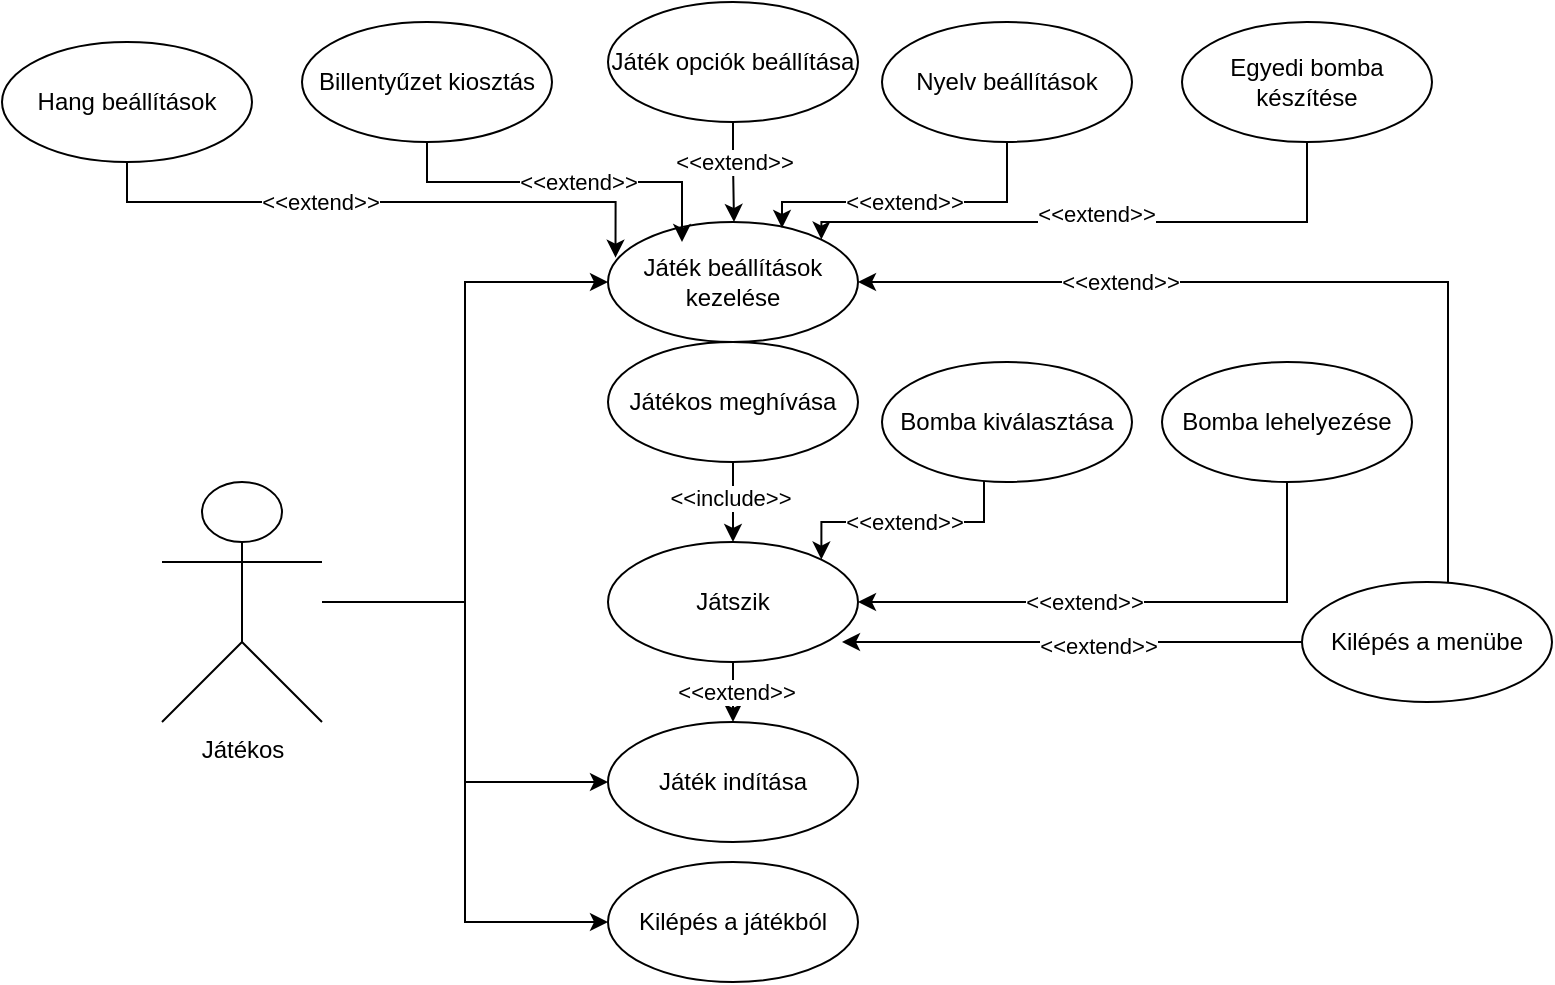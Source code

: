 <mxfile version="15.8.3" type="device"><diagram id="uwAeGVoHwwJIWvBZ46C9" name="Page-1"><mxGraphModel dx="1038" dy="547" grid="1" gridSize="10" guides="1" tooltips="1" connect="1" arrows="1" fold="1" page="1" pageScale="1" pageWidth="850" pageHeight="1100" math="0" shadow="0"><root><mxCell id="0"/><mxCell id="1" parent="0"/><mxCell id="lOZ3JmQpicmAUEqFQ7bj-13" style="edgeStyle=orthogonalEdgeStyle;rounded=0;orthogonalLoop=1;jettySize=auto;html=1;entryX=0;entryY=0.5;entryDx=0;entryDy=0;" parent="1" source="lOZ3JmQpicmAUEqFQ7bj-3" target="lOZ3JmQpicmAUEqFQ7bj-6" edge="1"><mxGeometry relative="1" as="geometry"/></mxCell><mxCell id="lOZ3JmQpicmAUEqFQ7bj-29" style="edgeStyle=orthogonalEdgeStyle;rounded=0;orthogonalLoop=1;jettySize=auto;html=1;entryX=0;entryY=0.5;entryDx=0;entryDy=0;" parent="1" source="lOZ3JmQpicmAUEqFQ7bj-3" target="lOZ3JmQpicmAUEqFQ7bj-28" edge="1"><mxGeometry relative="1" as="geometry"/></mxCell><mxCell id="fJTOjHhgwSykNpSh4Y3H-4" style="edgeStyle=orthogonalEdgeStyle;rounded=0;orthogonalLoop=1;jettySize=auto;html=1;entryX=0;entryY=0.5;entryDx=0;entryDy=0;" edge="1" parent="1" source="lOZ3JmQpicmAUEqFQ7bj-3" target="fJTOjHhgwSykNpSh4Y3H-3"><mxGeometry relative="1" as="geometry"/></mxCell><mxCell id="lOZ3JmQpicmAUEqFQ7bj-3" value="Játékos" style="shape=umlActor;verticalLabelPosition=bottom;verticalAlign=top;html=1;outlineConnect=0;" parent="1" vertex="1"><mxGeometry x="140" y="280" width="80" height="120" as="geometry"/></mxCell><mxCell id="lOZ3JmQpicmAUEqFQ7bj-6" value="Játék beállítások kezelése" style="ellipse;whiteSpace=wrap;html=1;" parent="1" vertex="1"><mxGeometry x="363" y="150" width="125" height="60" as="geometry"/></mxCell><mxCell id="fJTOjHhgwSykNpSh4Y3H-5" style="edgeStyle=orthogonalEdgeStyle;rounded=0;orthogonalLoop=1;jettySize=auto;html=1;entryX=0.5;entryY=0;entryDx=0;entryDy=0;" edge="1" parent="1" source="lOZ3JmQpicmAUEqFQ7bj-18" target="fJTOjHhgwSykNpSh4Y3H-3"><mxGeometry relative="1" as="geometry"><Array as="points"><mxPoint x="426" y="380"/><mxPoint x="426" y="380"/></Array></mxGeometry></mxCell><mxCell id="fJTOjHhgwSykNpSh4Y3H-6" value="&amp;lt;&amp;lt;extend&amp;gt;&amp;gt;" style="edgeLabel;html=1;align=center;verticalAlign=middle;resizable=0;points=[];" vertex="1" connectable="0" parent="fJTOjHhgwSykNpSh4Y3H-5"><mxGeometry x="-0.001" y="1" relative="1" as="geometry"><mxPoint as="offset"/></mxGeometry></mxCell><mxCell id="lOZ3JmQpicmAUEqFQ7bj-18" value="Játszik" style="ellipse;whiteSpace=wrap;html=1;" parent="1" vertex="1"><mxGeometry x="363" y="310" width="125" height="60" as="geometry"/></mxCell><mxCell id="lOZ3JmQpicmAUEqFQ7bj-28" value="Kilépés a játékból" style="ellipse;whiteSpace=wrap;html=1;" parent="1" vertex="1"><mxGeometry x="363" y="470" width="125" height="60" as="geometry"/></mxCell><mxCell id="P9qW5HUUNIeIC0sMmZkc-5" style="edgeStyle=orthogonalEdgeStyle;rounded=0;orthogonalLoop=1;jettySize=auto;html=1;entryX=0.03;entryY=0.297;entryDx=0;entryDy=0;entryPerimeter=0;" parent="1" source="P9qW5HUUNIeIC0sMmZkc-2" target="lOZ3JmQpicmAUEqFQ7bj-6" edge="1"><mxGeometry relative="1" as="geometry"><Array as="points"><mxPoint x="123" y="140"/><mxPoint x="367" y="140"/></Array></mxGeometry></mxCell><mxCell id="P9qW5HUUNIeIC0sMmZkc-8" value="&amp;lt;&amp;lt;extend&amp;gt;&amp;gt;" style="edgeLabel;html=1;align=center;verticalAlign=middle;resizable=0;points=[];" parent="P9qW5HUUNIeIC0sMmZkc-5" vertex="1" connectable="0"><mxGeometry x="-0.357" relative="1" as="geometry"><mxPoint x="22" as="offset"/></mxGeometry></mxCell><mxCell id="P9qW5HUUNIeIC0sMmZkc-2" value="Hang beállítások" style="ellipse;whiteSpace=wrap;html=1;" parent="1" vertex="1"><mxGeometry x="60" y="60" width="125" height="60" as="geometry"/></mxCell><mxCell id="P9qW5HUUNIeIC0sMmZkc-6" style="edgeStyle=orthogonalEdgeStyle;rounded=0;orthogonalLoop=1;jettySize=auto;html=1;exitX=0.5;exitY=1;exitDx=0;exitDy=0;" parent="1" source="P9qW5HUUNIeIC0sMmZkc-3" edge="1"><mxGeometry relative="1" as="geometry"><Array as="points"><mxPoint x="563" y="140"/><mxPoint x="450" y="140"/></Array><mxPoint x="450" y="153" as="targetPoint"/></mxGeometry></mxCell><mxCell id="P9qW5HUUNIeIC0sMmZkc-9" value="&amp;lt;&amp;lt;extend&amp;gt;&amp;gt;" style="edgeLabel;html=1;align=center;verticalAlign=middle;resizable=0;points=[];" parent="P9qW5HUUNIeIC0sMmZkc-6" vertex="1" connectable="0"><mxGeometry x="0.181" y="-1" relative="1" as="geometry"><mxPoint x="10" y="1" as="offset"/></mxGeometry></mxCell><mxCell id="P9qW5HUUNIeIC0sMmZkc-3" value="Nyelv beállítások" style="ellipse;whiteSpace=wrap;html=1;" parent="1" vertex="1"><mxGeometry x="500" y="50" width="125" height="60" as="geometry"/></mxCell><mxCell id="P9qW5HUUNIeIC0sMmZkc-7" style="edgeStyle=orthogonalEdgeStyle;rounded=0;orthogonalLoop=1;jettySize=auto;html=1;exitX=0.5;exitY=1;exitDx=0;exitDy=0;entryX=0.296;entryY=0.167;entryDx=0;entryDy=0;entryPerimeter=0;" parent="1" source="P9qW5HUUNIeIC0sMmZkc-4" target="lOZ3JmQpicmAUEqFQ7bj-6" edge="1"><mxGeometry relative="1" as="geometry"><mxPoint x="630" y="190" as="targetPoint"/><Array as="points"/></mxGeometry></mxCell><mxCell id="P9qW5HUUNIeIC0sMmZkc-11" value="&amp;lt;&amp;lt;extend&amp;gt;&amp;gt;" style="edgeLabel;html=1;align=center;verticalAlign=middle;resizable=0;points=[];" parent="P9qW5HUUNIeIC0sMmZkc-7" vertex="1" connectable="0"><mxGeometry x="0.655" y="1" relative="1" as="geometry"><mxPoint x="-52" y="1" as="offset"/></mxGeometry></mxCell><mxCell id="P9qW5HUUNIeIC0sMmZkc-4" value="Billentyűzet kiosztás" style="ellipse;whiteSpace=wrap;html=1;" parent="1" vertex="1"><mxGeometry x="210" y="50" width="125" height="60" as="geometry"/></mxCell><mxCell id="fJTOjHhgwSykNpSh4Y3H-1" style="edgeStyle=orthogonalEdgeStyle;rounded=0;orthogonalLoop=1;jettySize=auto;html=1;entryX=1;entryY=0;entryDx=0;entryDy=0;exitX=0.5;exitY=1;exitDx=0;exitDy=0;" edge="1" parent="1" source="P9qW5HUUNIeIC0sMmZkc-13" target="lOZ3JmQpicmAUEqFQ7bj-6"><mxGeometry relative="1" as="geometry"><Array as="points"><mxPoint x="713" y="150"/><mxPoint x="470" y="150"/></Array></mxGeometry></mxCell><mxCell id="fJTOjHhgwSykNpSh4Y3H-2" value="&amp;lt;&amp;lt;extend&amp;gt;&amp;gt;" style="edgeLabel;html=1;align=center;verticalAlign=middle;resizable=0;points=[];" vertex="1" connectable="0" parent="fJTOjHhgwSykNpSh4Y3H-1"><mxGeometry x="-0.001" y="-4" relative="1" as="geometry"><mxPoint as="offset"/></mxGeometry></mxCell><mxCell id="P9qW5HUUNIeIC0sMmZkc-13" value="Egyedi bomba készítése" style="ellipse;whiteSpace=wrap;html=1;" parent="1" vertex="1"><mxGeometry x="650" y="50" width="125" height="60" as="geometry"/></mxCell><mxCell id="P9qW5HUUNIeIC0sMmZkc-22" style="edgeStyle=orthogonalEdgeStyle;rounded=0;orthogonalLoop=1;jettySize=auto;html=1;entryX=1;entryY=0;entryDx=0;entryDy=0;" parent="1" source="P9qW5HUUNIeIC0sMmZkc-21" target="lOZ3JmQpicmAUEqFQ7bj-18" edge="1"><mxGeometry relative="1" as="geometry"><Array as="points"><mxPoint x="551" y="300"/><mxPoint x="470" y="300"/></Array></mxGeometry></mxCell><mxCell id="P9qW5HUUNIeIC0sMmZkc-23" value="&amp;lt;&amp;lt;extend&amp;gt;&amp;gt;" style="edgeLabel;html=1;align=center;verticalAlign=middle;resizable=0;points=[];" parent="P9qW5HUUNIeIC0sMmZkc-22" vertex="1" connectable="0"><mxGeometry x="-0.139" y="-4" relative="1" as="geometry"><mxPoint x="-9" y="4" as="offset"/></mxGeometry></mxCell><mxCell id="P9qW5HUUNIeIC0sMmZkc-21" value="Bomba kiválasztása" style="ellipse;whiteSpace=wrap;html=1;" parent="1" vertex="1"><mxGeometry x="500" y="220" width="125" height="60" as="geometry"/></mxCell><mxCell id="P9qW5HUUNIeIC0sMmZkc-25" style="edgeStyle=orthogonalEdgeStyle;rounded=0;orthogonalLoop=1;jettySize=auto;html=1;entryX=1;entryY=0.5;entryDx=0;entryDy=0;" parent="1" source="P9qW5HUUNIeIC0sMmZkc-24" target="lOZ3JmQpicmAUEqFQ7bj-18" edge="1"><mxGeometry relative="1" as="geometry"><Array as="points"><mxPoint x="703" y="340"/></Array></mxGeometry></mxCell><mxCell id="P9qW5HUUNIeIC0sMmZkc-26" value="&amp;lt;&amp;lt;extend&amp;gt;&amp;gt;" style="edgeLabel;html=1;align=center;verticalAlign=middle;resizable=0;points=[];" parent="P9qW5HUUNIeIC0sMmZkc-25" vertex="1" connectable="0"><mxGeometry x="0.011" y="1" relative="1" as="geometry"><mxPoint x="-23" y="-1" as="offset"/></mxGeometry></mxCell><mxCell id="P9qW5HUUNIeIC0sMmZkc-24" value="Bomba lehelyezése" style="ellipse;whiteSpace=wrap;html=1;" parent="1" vertex="1"><mxGeometry x="640" y="220" width="125" height="60" as="geometry"/></mxCell><mxCell id="P9qW5HUUNIeIC0sMmZkc-30" style="edgeStyle=orthogonalEdgeStyle;rounded=0;orthogonalLoop=1;jettySize=auto;html=1;entryX=1;entryY=0.5;entryDx=0;entryDy=0;" parent="1" source="P9qW5HUUNIeIC0sMmZkc-27" target="lOZ3JmQpicmAUEqFQ7bj-6" edge="1"><mxGeometry relative="1" as="geometry"><Array as="points"><mxPoint x="783" y="180"/></Array></mxGeometry></mxCell><mxCell id="P9qW5HUUNIeIC0sMmZkc-34" value="&amp;lt;&amp;lt;extend&amp;gt;&amp;gt;" style="edgeLabel;html=1;align=center;verticalAlign=middle;resizable=0;points=[];" parent="P9qW5HUUNIeIC0sMmZkc-30" vertex="1" connectable="0"><mxGeometry x="0.252" y="-2" relative="1" as="geometry"><mxPoint x="-36" y="2" as="offset"/></mxGeometry></mxCell><mxCell id="fJTOjHhgwSykNpSh4Y3H-14" style="edgeStyle=orthogonalEdgeStyle;rounded=0;orthogonalLoop=1;jettySize=auto;html=1;entryX=0.936;entryY=0.833;entryDx=0;entryDy=0;entryPerimeter=0;" edge="1" parent="1" source="P9qW5HUUNIeIC0sMmZkc-27" target="lOZ3JmQpicmAUEqFQ7bj-18"><mxGeometry relative="1" as="geometry"/></mxCell><mxCell id="fJTOjHhgwSykNpSh4Y3H-15" value="&amp;lt;&amp;lt;extend&amp;gt;&amp;gt;" style="edgeLabel;html=1;align=center;verticalAlign=middle;resizable=0;points=[];" vertex="1" connectable="0" parent="fJTOjHhgwSykNpSh4Y3H-14"><mxGeometry x="-0.111" y="2" relative="1" as="geometry"><mxPoint as="offset"/></mxGeometry></mxCell><mxCell id="P9qW5HUUNIeIC0sMmZkc-27" value="Kilépés a menübe" style="ellipse;whiteSpace=wrap;html=1;" parent="1" vertex="1"><mxGeometry x="710" y="330" width="125" height="60" as="geometry"/></mxCell><mxCell id="fJTOjHhgwSykNpSh4Y3H-3" value="Játék indítása" style="ellipse;whiteSpace=wrap;html=1;" vertex="1" parent="1"><mxGeometry x="363" y="400" width="125" height="60" as="geometry"/></mxCell><mxCell id="fJTOjHhgwSykNpSh4Y3H-9" style="edgeStyle=orthogonalEdgeStyle;rounded=0;orthogonalLoop=1;jettySize=auto;html=1;entryX=0.5;entryY=0;entryDx=0;entryDy=0;" edge="1" parent="1" source="fJTOjHhgwSykNpSh4Y3H-8" target="lOZ3JmQpicmAUEqFQ7bj-18"><mxGeometry relative="1" as="geometry"/></mxCell><mxCell id="fJTOjHhgwSykNpSh4Y3H-10" value="&amp;lt;&amp;lt;include&amp;gt;&amp;gt;" style="edgeLabel;html=1;align=center;verticalAlign=middle;resizable=0;points=[];" vertex="1" connectable="0" parent="fJTOjHhgwSykNpSh4Y3H-9"><mxGeometry x="-0.111" y="-2" relative="1" as="geometry"><mxPoint as="offset"/></mxGeometry></mxCell><mxCell id="fJTOjHhgwSykNpSh4Y3H-8" value="Játékos meghívása" style="ellipse;whiteSpace=wrap;html=1;" vertex="1" parent="1"><mxGeometry x="363" y="210" width="125" height="60" as="geometry"/></mxCell><mxCell id="fJTOjHhgwSykNpSh4Y3H-12" value="" style="edgeStyle=orthogonalEdgeStyle;rounded=0;orthogonalLoop=1;jettySize=auto;html=1;" edge="1" parent="1" source="fJTOjHhgwSykNpSh4Y3H-11"><mxGeometry relative="1" as="geometry"><mxPoint x="426" y="150" as="targetPoint"/><Array as="points"><mxPoint x="426" y="120"/><mxPoint x="426" y="120"/></Array></mxGeometry></mxCell><mxCell id="fJTOjHhgwSykNpSh4Y3H-13" value="&amp;lt;&amp;lt;extend&amp;gt;&amp;gt;" style="edgeLabel;html=1;align=center;verticalAlign=middle;resizable=0;points=[];" vertex="1" connectable="0" parent="fJTOjHhgwSykNpSh4Y3H-12"><mxGeometry x="-0.753" y="4" relative="1" as="geometry"><mxPoint x="-4" y="14" as="offset"/></mxGeometry></mxCell><mxCell id="fJTOjHhgwSykNpSh4Y3H-11" value="Játék opciók beállítása" style="ellipse;whiteSpace=wrap;html=1;" vertex="1" parent="1"><mxGeometry x="363" y="40" width="125" height="60" as="geometry"/></mxCell></root></mxGraphModel></diagram></mxfile>